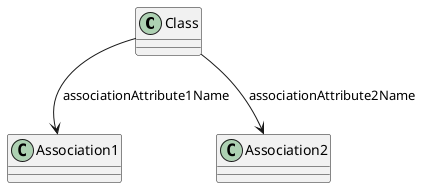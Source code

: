 ﻿@startuml
class Class
Class --> Association1 : associationAttribute1Name
class Class
Class --> Association2 : associationAttribute2Name
class Class {
}
@enduml